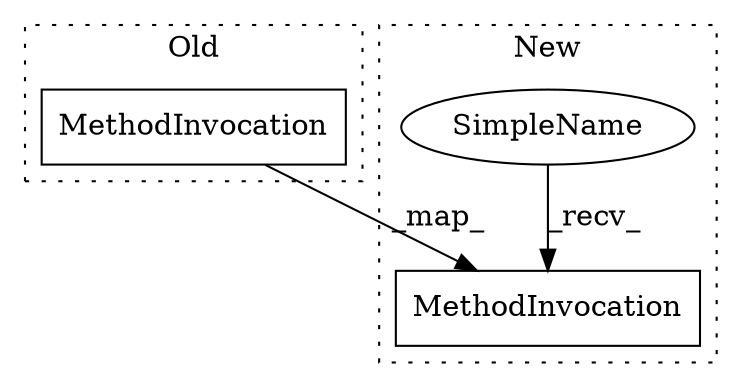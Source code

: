 digraph G {
subgraph cluster0 {
2 [label="MethodInvocation" a="32" s="567,582" l="6,1" shape="box"];
label = "Old";
style="dotted";
}
subgraph cluster1 {
1 [label="MethodInvocation" a="32" s="607,627" l="6,1" shape="box"];
3 [label="SimpleName" a="42" s="598" l="8" shape="ellipse"];
label = "New";
style="dotted";
}
2 -> 1 [label="_map_"];
3 -> 1 [label="_recv_"];
}